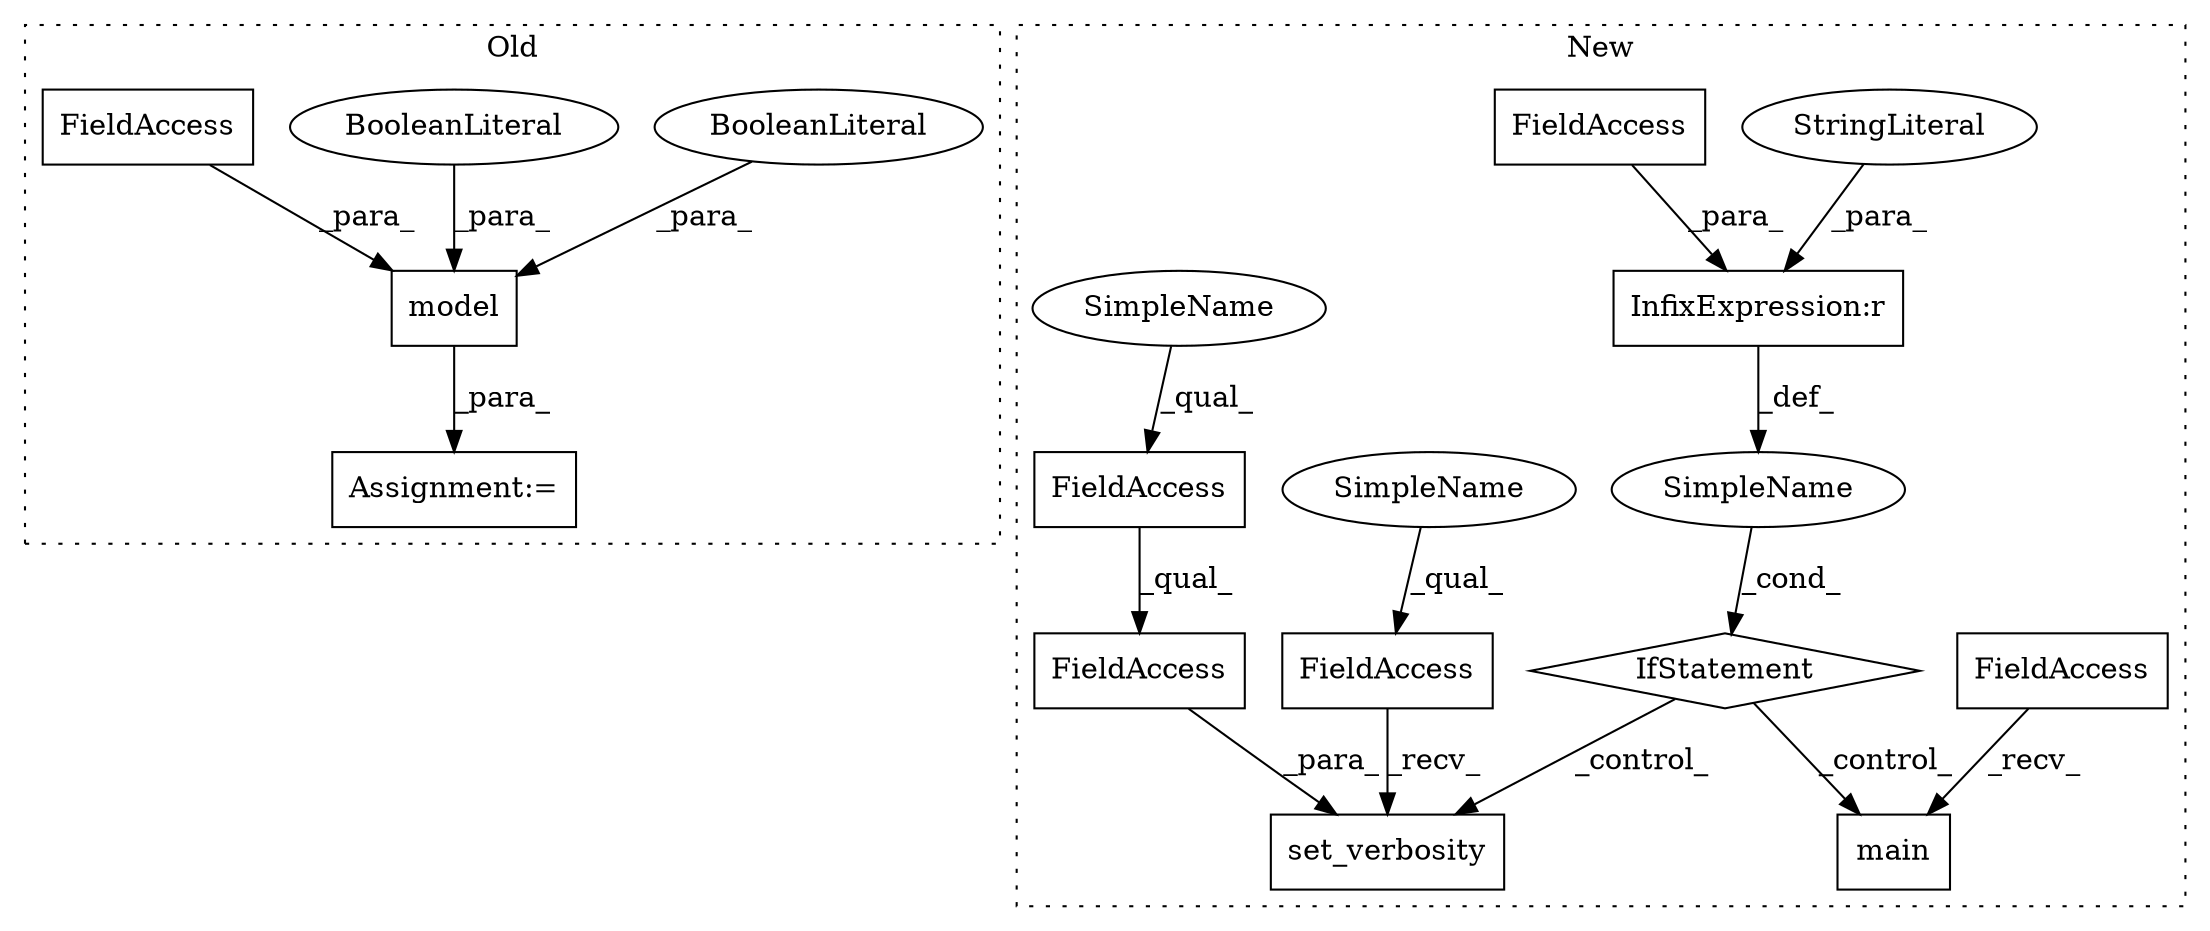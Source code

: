 digraph G {
subgraph cluster0 {
1 [label="model" a="32" s="1031,1049" l="6,1" shape="box"];
3 [label="BooleanLiteral" a="9" s="1039" l="4" shape="ellipse"];
4 [label="BooleanLiteral" a="9" s="1044" l="5" shape="ellipse"];
15 [label="Assignment:=" a="7" s="1030" l="1" shape="box"];
16 [label="FieldAccess" a="22" s="1037" l="1" shape="box"];
label = "Old";
style="dotted";
}
subgraph cluster1 {
2 [label="main" a="32" s="2455" l="6" shape="box"];
5 [label="SimpleName" a="42" s="" l="" shape="ellipse"];
6 [label="set_verbosity" a="32" s="2399,2437" l="14,1" shape="box"];
7 [label="InfixExpression:r" a="27" s="2356" l="4" shape="box"];
8 [label="StringLiteral" a="45" s="2360" l="10" shape="ellipse"];
9 [label="FieldAccess" a="22" s="2380" l="18" shape="box"];
10 [label="FieldAccess" a="22" s="2413" l="18" shape="box"];
11 [label="FieldAccess" a="22" s="2348" l="8" shape="box"];
12 [label="FieldAccess" a="22" s="2446" l="8" shape="box"];
13 [label="FieldAccess" a="22" s="2413" l="24" shape="box"];
14 [label="IfStatement" a="25" s="2344,2370" l="4,2" shape="diamond"];
17 [label="SimpleName" a="42" s="2380" l="10" shape="ellipse"];
18 [label="SimpleName" a="42" s="2413" l="10" shape="ellipse"];
label = "New";
style="dotted";
}
1 -> 15 [label="_para_"];
3 -> 1 [label="_para_"];
4 -> 1 [label="_para_"];
5 -> 14 [label="_cond_"];
7 -> 5 [label="_def_"];
8 -> 7 [label="_para_"];
9 -> 6 [label="_recv_"];
10 -> 13 [label="_qual_"];
11 -> 7 [label="_para_"];
12 -> 2 [label="_recv_"];
13 -> 6 [label="_para_"];
14 -> 6 [label="_control_"];
14 -> 2 [label="_control_"];
16 -> 1 [label="_para_"];
17 -> 9 [label="_qual_"];
18 -> 10 [label="_qual_"];
}